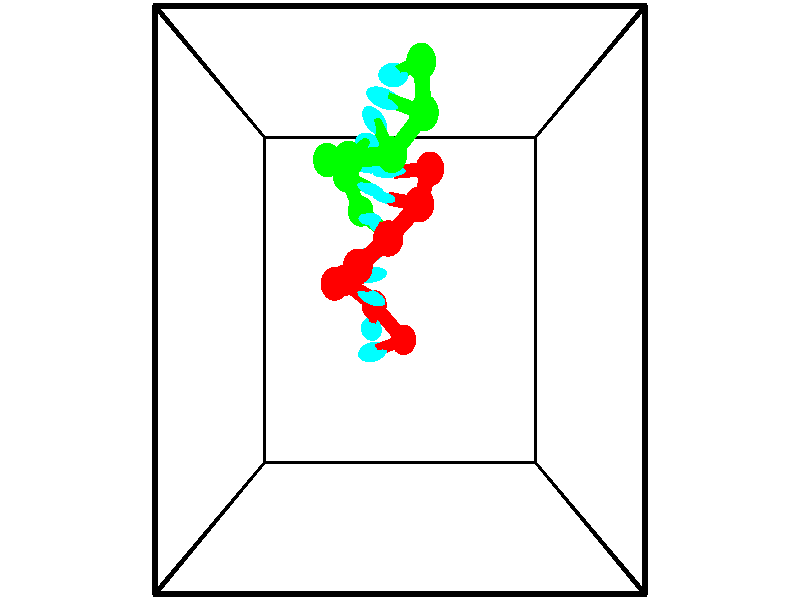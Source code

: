 // switches for output
#declare DRAW_BASES = 1; // possible values are 0, 1; only relevant for DNA ribbons
#declare DRAW_BASES_TYPE = 3; // possible values are 1, 2, 3; only relevant for DNA ribbons
#declare DRAW_FOG = 0; // set to 1 to enable fog

#include "colors.inc"

#include "transforms.inc"
background { rgb <1, 1, 1>}

#default {
   normal{
       ripples 0.25
       frequency 0.20
       turbulence 0.2
       lambda 5
   }
	finish {
		phong 0.1
		phong_size 40.
	}
}

// original window dimensions: 1024x640


// camera settings

camera {
	sky <-0, 1, 0>
	up <-0, 1, 0>
	right 1.6 * <1, 0, 0>
	location <2.5, 2.5, 11.1562>
	look_at <2.5, 2.5, 2.5>
	direction <0, 0, -8.6562>
	angle 67.0682
}


# declare cpy_camera_pos = <2.5, 2.5, 11.1562>;
# if (DRAW_FOG = 1)
fog {
	fog_type 2
	up vnormalize(cpy_camera_pos)
	color rgbt<1,1,1,0.3>
	distance 1e-5
	fog_alt 3e-3
	fog_offset 4
}
# end


// LIGHTS

# declare lum = 6;
global_settings {
	ambient_light rgb lum * <0.05, 0.05, 0.05>
	max_trace_level 15
}# declare cpy_direct_light_amount = 0.25;
light_source
{	1000 * <-1, -1, 1>,
	rgb lum * cpy_direct_light_amount
	parallel
}

light_source
{	1000 * <1, 1, -1>,
	rgb lum * cpy_direct_light_amount
	parallel
}

// strand 0

// nucleotide -1

// particle -1
sphere {
	<2.569654, 1.847078, -0.736140> 0.250000
	pigment { color rgbt <1,0,0,0> }
	no_shadow
}
cylinder {
	<2.230888, 1.747910, -0.547981>,  <2.027629, 1.688408, -0.435086>, 0.100000
	pigment { color rgbt <1,0,0,0> }
	no_shadow
}
cylinder {
	<2.230888, 1.747910, -0.547981>,  <2.569654, 1.847078, -0.736140>, 0.100000
	pigment { color rgbt <1,0,0,0> }
	no_shadow
}

// particle -1
sphere {
	<2.230888, 1.747910, -0.547981> 0.100000
	pigment { color rgbt <1,0,0,0> }
	no_shadow
}
sphere {
	0, 1
	scale<0.080000,0.200000,0.300000>
	matrix <0.129110, 0.762296, 0.634220,
		-0.515819, 0.597862, -0.613589,
		-0.846913, -0.247922, 0.470397,
		1.976815, 1.673533, -0.406862>
	pigment { color rgbt <0,1,1,0> }
	no_shadow
}
cylinder {
	<1.988874, 2.414655, -0.788039>,  <2.569654, 1.847078, -0.736140>, 0.130000
	pigment { color rgbt <1,0,0,0> }
	no_shadow
}

// nucleotide -1

// particle -1
sphere {
	<1.988874, 2.414655, -0.788039> 0.250000
	pigment { color rgbt <1,0,0,0> }
	no_shadow
}
cylinder {
	<1.974121, 2.204803, -0.447826>,  <1.965269, 2.078893, -0.243699>, 0.100000
	pigment { color rgbt <1,0,0,0> }
	no_shadow
}
cylinder {
	<1.974121, 2.204803, -0.447826>,  <1.988874, 2.414655, -0.788039>, 0.100000
	pigment { color rgbt <1,0,0,0> }
	no_shadow
}

// particle -1
sphere {
	<1.974121, 2.204803, -0.447826> 0.100000
	pigment { color rgbt <1,0,0,0> }
	no_shadow
}
sphere {
	0, 1
	scale<0.080000,0.200000,0.300000>
	matrix <0.205264, 0.828986, 0.520239,
		-0.978011, 0.193772, 0.077113,
		-0.036882, -0.524628, 0.850532,
		1.963056, 2.047415, -0.192667>
	pigment { color rgbt <0,1,1,0> }
	no_shadow
}
cylinder {
	<1.425387, 2.811148, -0.385940>,  <1.988874, 2.414655, -0.788039>, 0.130000
	pigment { color rgbt <1,0,0,0> }
	no_shadow
}

// nucleotide -1

// particle -1
sphere {
	<1.425387, 2.811148, -0.385940> 0.250000
	pigment { color rgbt <1,0,0,0> }
	no_shadow
}
cylinder {
	<1.735695, 2.658600, -0.184849>,  <1.921880, 2.567071, -0.064194>, 0.100000
	pigment { color rgbt <1,0,0,0> }
	no_shadow
}
cylinder {
	<1.735695, 2.658600, -0.184849>,  <1.425387, 2.811148, -0.385940>, 0.100000
	pigment { color rgbt <1,0,0,0> }
	no_shadow
}

// particle -1
sphere {
	<1.735695, 2.658600, -0.184849> 0.100000
	pigment { color rgbt <1,0,0,0> }
	no_shadow
}
sphere {
	0, 1
	scale<0.080000,0.200000,0.300000>
	matrix <0.189493, 0.900724, 0.390881,
		-0.601890, -0.207971, 0.771023,
		0.775771, -0.381371, 0.502728,
		1.968426, 2.544188, -0.034030>
	pigment { color rgbt <0,1,1,0> }
	no_shadow
}
cylinder {
	<1.344821, 2.738730, 0.461088>,  <1.425387, 2.811148, -0.385940>, 0.130000
	pigment { color rgbt <1,0,0,0> }
	no_shadow
}

// nucleotide -1

// particle -1
sphere {
	<1.344821, 2.738730, 0.461088> 0.250000
	pigment { color rgbt <1,0,0,0> }
	no_shadow
}
cylinder {
	<1.708916, 2.818008, 0.315659>,  <1.927373, 2.865575, 0.228401>, 0.100000
	pigment { color rgbt <1,0,0,0> }
	no_shadow
}
cylinder {
	<1.708916, 2.818008, 0.315659>,  <1.344821, 2.738730, 0.461088>, 0.100000
	pigment { color rgbt <1,0,0,0> }
	no_shadow
}

// particle -1
sphere {
	<1.708916, 2.818008, 0.315659> 0.100000
	pigment { color rgbt <1,0,0,0> }
	no_shadow
}
sphere {
	0, 1
	scale<0.080000,0.200000,0.300000>
	matrix <-0.005056, 0.883269, 0.468839,
		0.414055, -0.424917, 0.804987,
		0.910238, 0.198195, -0.363573,
		1.981987, 2.877467, 0.206587>
	pigment { color rgbt <0,1,1,0> }
	no_shadow
}
cylinder {
	<1.792104, 2.968206, 1.036164>,  <1.344821, 2.738730, 0.461088>, 0.130000
	pigment { color rgbt <1,0,0,0> }
	no_shadow
}

// nucleotide -1

// particle -1
sphere {
	<1.792104, 2.968206, 1.036164> 0.250000
	pigment { color rgbt <1,0,0,0> }
	no_shadow
}
cylinder {
	<1.898834, 3.089111, 0.670116>,  <1.962872, 3.161654, 0.450488>, 0.100000
	pigment { color rgbt <1,0,0,0> }
	no_shadow
}
cylinder {
	<1.898834, 3.089111, 0.670116>,  <1.792104, 2.968206, 1.036164>, 0.100000
	pigment { color rgbt <1,0,0,0> }
	no_shadow
}

// particle -1
sphere {
	<1.898834, 3.089111, 0.670116> 0.100000
	pigment { color rgbt <1,0,0,0> }
	no_shadow
}
sphere {
	0, 1
	scale<0.080000,0.200000,0.300000>
	matrix <0.118080, 0.932136, 0.342314,
		0.956484, -0.199395, 0.213027,
		0.266826, 0.302263, -0.915118,
		1.978882, 3.179790, 0.395581>
	pigment { color rgbt <0,1,1,0> }
	no_shadow
}
cylinder {
	<2.305777, 3.346819, 1.184179>,  <1.792104, 2.968206, 1.036164>, 0.130000
	pigment { color rgbt <1,0,0,0> }
	no_shadow
}

// nucleotide -1

// particle -1
sphere {
	<2.305777, 3.346819, 1.184179> 0.250000
	pigment { color rgbt <1,0,0,0> }
	no_shadow
}
cylinder {
	<2.217865, 3.466919, 0.812901>,  <2.165118, 3.538979, 0.590134>, 0.100000
	pigment { color rgbt <1,0,0,0> }
	no_shadow
}
cylinder {
	<2.217865, 3.466919, 0.812901>,  <2.305777, 3.346819, 1.184179>, 0.100000
	pigment { color rgbt <1,0,0,0> }
	no_shadow
}

// particle -1
sphere {
	<2.217865, 3.466919, 0.812901> 0.100000
	pigment { color rgbt <1,0,0,0> }
	no_shadow
}
sphere {
	0, 1
	scale<0.080000,0.200000,0.300000>
	matrix <0.300603, 0.926006, 0.228364,
		0.928081, -0.228829, -0.293773,
		-0.219779, 0.300249, -0.928196,
		2.151931, 3.556994, 0.534442>
	pigment { color rgbt <0,1,1,0> }
	no_shadow
}
cylinder {
	<2.823556, 3.837479, 1.015755>,  <2.305777, 3.346819, 1.184179>, 0.130000
	pigment { color rgbt <1,0,0,0> }
	no_shadow
}

// nucleotide -1

// particle -1
sphere {
	<2.823556, 3.837479, 1.015755> 0.250000
	pigment { color rgbt <1,0,0,0> }
	no_shadow
}
cylinder {
	<2.514763, 3.920044, 0.775276>,  <2.329487, 3.969583, 0.630989>, 0.100000
	pigment { color rgbt <1,0,0,0> }
	no_shadow
}
cylinder {
	<2.514763, 3.920044, 0.775276>,  <2.823556, 3.837479, 1.015755>, 0.100000
	pigment { color rgbt <1,0,0,0> }
	no_shadow
}

// particle -1
sphere {
	<2.514763, 3.920044, 0.775276> 0.100000
	pigment { color rgbt <1,0,0,0> }
	no_shadow
}
sphere {
	0, 1
	scale<0.080000,0.200000,0.300000>
	matrix <0.164191, 0.978463, 0.125106,
		0.614071, -0.002131, -0.789248,
		-0.771983, 0.206411, -0.601196,
		2.283168, 3.981967, 0.594917>
	pigment { color rgbt <0,1,1,0> }
	no_shadow
}
cylinder {
	<3.023126, 4.411685, 0.587375>,  <2.823556, 3.837479, 1.015755>, 0.130000
	pigment { color rgbt <1,0,0,0> }
	no_shadow
}

// nucleotide -1

// particle -1
sphere {
	<3.023126, 4.411685, 0.587375> 0.250000
	pigment { color rgbt <1,0,0,0> }
	no_shadow
}
cylinder {
	<2.626778, 4.378342, 0.629757>,  <2.388969, 4.358336, 0.655186>, 0.100000
	pigment { color rgbt <1,0,0,0> }
	no_shadow
}
cylinder {
	<2.626778, 4.378342, 0.629757>,  <3.023126, 4.411685, 0.587375>, 0.100000
	pigment { color rgbt <1,0,0,0> }
	no_shadow
}

// particle -1
sphere {
	<2.626778, 4.378342, 0.629757> 0.100000
	pigment { color rgbt <1,0,0,0> }
	no_shadow
}
sphere {
	0, 1
	scale<0.080000,0.200000,0.300000>
	matrix <-0.069085, 0.988854, 0.131887,
		-0.115768, 0.123363, -0.985586,
		-0.990871, -0.083358, 0.105955,
		2.329516, 4.353334, 0.661543>
	pigment { color rgbt <0,1,1,0> }
	no_shadow
}
// strand 1

// nucleotide -1

// particle -1
sphere {
	<2.854473, 5.825346, 1.051008> 0.250000
	pigment { color rgbt <0,1,0,0> }
	no_shadow
}
cylinder {
	<2.592974, 5.644455, 1.293694>,  <2.436074, 5.535920, 1.439305>, 0.100000
	pigment { color rgbt <0,1,0,0> }
	no_shadow
}
cylinder {
	<2.592974, 5.644455, 1.293694>,  <2.854473, 5.825346, 1.051008>, 0.100000
	pigment { color rgbt <0,1,0,0> }
	no_shadow
}

// particle -1
sphere {
	<2.592974, 5.644455, 1.293694> 0.100000
	pigment { color rgbt <0,1,0,0> }
	no_shadow
}
sphere {
	0, 1
	scale<0.080000,0.200000,0.300000>
	matrix <-0.340129, -0.540609, -0.769451,
		0.675963, -0.709388, 0.199606,
		-0.653748, -0.452228, 0.606715,
		2.396849, 5.508787, 1.475708>
	pigment { color rgbt <0,1,1,0> }
	no_shadow
}
cylinder {
	<2.899865, 5.111727, 1.049907>,  <2.854473, 5.825346, 1.051008>, 0.130000
	pigment { color rgbt <0,1,0,0> }
	no_shadow
}

// nucleotide -1

// particle -1
sphere {
	<2.899865, 5.111727, 1.049907> 0.250000
	pigment { color rgbt <0,1,0,0> }
	no_shadow
}
cylinder {
	<2.518192, 5.208115, 1.120865>,  <2.289188, 5.265947, 1.163440>, 0.100000
	pigment { color rgbt <0,1,0,0> }
	no_shadow
}
cylinder {
	<2.518192, 5.208115, 1.120865>,  <2.899865, 5.111727, 1.049907>, 0.100000
	pigment { color rgbt <0,1,0,0> }
	no_shadow
}

// particle -1
sphere {
	<2.518192, 5.208115, 1.120865> 0.100000
	pigment { color rgbt <0,1,0,0> }
	no_shadow
}
sphere {
	0, 1
	scale<0.080000,0.200000,0.300000>
	matrix <-0.286009, -0.560237, -0.777389,
		-0.087944, -0.792507, 0.603488,
		-0.954183, 0.240969, 0.177395,
		2.231937, 5.280406, 1.174083>
	pigment { color rgbt <0,1,1,0> }
	no_shadow
}
cylinder {
	<2.366850, 4.497756, 1.186688>,  <2.899865, 5.111727, 1.049907>, 0.130000
	pigment { color rgbt <0,1,0,0> }
	no_shadow
}

// nucleotide -1

// particle -1
sphere {
	<2.366850, 4.497756, 1.186688> 0.250000
	pigment { color rgbt <0,1,0,0> }
	no_shadow
}
cylinder {
	<2.196939, 4.811691, 1.006203>,  <2.094993, 5.000052, 0.897911>, 0.100000
	pigment { color rgbt <0,1,0,0> }
	no_shadow
}
cylinder {
	<2.196939, 4.811691, 1.006203>,  <2.366850, 4.497756, 1.186688>, 0.100000
	pigment { color rgbt <0,1,0,0> }
	no_shadow
}

// particle -1
sphere {
	<2.196939, 4.811691, 1.006203> 0.100000
	pigment { color rgbt <0,1,0,0> }
	no_shadow
}
sphere {
	0, 1
	scale<0.080000,0.200000,0.300000>
	matrix <-0.306753, -0.593710, -0.743916,
		-0.851744, -0.177586, 0.492946,
		-0.424776, 0.784839, -0.451214,
		2.069506, 5.047143, 0.870839>
	pigment { color rgbt <0,1,1,0> }
	no_shadow
}
cylinder {
	<1.649186, 4.445108, 1.147824>,  <2.366850, 4.497756, 1.186688>, 0.130000
	pigment { color rgbt <0,1,0,0> }
	no_shadow
}

// nucleotide -1

// particle -1
sphere {
	<1.649186, 4.445108, 1.147824> 0.250000
	pigment { color rgbt <0,1,0,0> }
	no_shadow
}
cylinder {
	<1.809595, 4.639709, 0.837341>,  <1.905841, 4.756470, 0.651052>, 0.100000
	pigment { color rgbt <0,1,0,0> }
	no_shadow
}
cylinder {
	<1.809595, 4.639709, 0.837341>,  <1.649186, 4.445108, 1.147824>, 0.100000
	pigment { color rgbt <0,1,0,0> }
	no_shadow
}

// particle -1
sphere {
	<1.809595, 4.639709, 0.837341> 0.100000
	pigment { color rgbt <0,1,0,0> }
	no_shadow
}
sphere {
	0, 1
	scale<0.080000,0.200000,0.300000>
	matrix <-0.365596, -0.691923, -0.622561,
		-0.839953, 0.533439, -0.099613,
		0.401023, 0.486503, -0.776206,
		1.929902, 4.785660, 0.604480>
	pigment { color rgbt <0,1,1,0> }
	no_shadow
}
cylinder {
	<1.219784, 4.551707, 0.525946>,  <1.649186, 4.445108, 1.147824>, 0.130000
	pigment { color rgbt <0,1,0,0> }
	no_shadow
}

// nucleotide -1

// particle -1
sphere {
	<1.219784, 4.551707, 0.525946> 0.250000
	pigment { color rgbt <0,1,0,0> }
	no_shadow
}
cylinder {
	<1.601345, 4.531982, 0.407532>,  <1.830282, 4.520148, 0.336483>, 0.100000
	pigment { color rgbt <0,1,0,0> }
	no_shadow
}
cylinder {
	<1.601345, 4.531982, 0.407532>,  <1.219784, 4.551707, 0.525946>, 0.100000
	pigment { color rgbt <0,1,0,0> }
	no_shadow
}

// particle -1
sphere {
	<1.601345, 4.531982, 0.407532> 0.100000
	pigment { color rgbt <0,1,0,0> }
	no_shadow
}
sphere {
	0, 1
	scale<0.080000,0.200000,0.300000>
	matrix <-0.221438, -0.781441, -0.583365,
		-0.202568, 0.622027, -0.756339,
		0.953903, -0.049311, -0.296036,
		1.887516, 4.517189, 0.318721>
	pigment { color rgbt <0,1,1,0> }
	no_shadow
}
cylinder {
	<1.478295, 4.453853, -0.265728>,  <1.219784, 4.551707, 0.525946>, 0.130000
	pigment { color rgbt <0,1,0,0> }
	no_shadow
}

// nucleotide -1

// particle -1
sphere {
	<1.478295, 4.453853, -0.265728> 0.250000
	pigment { color rgbt <0,1,0,0> }
	no_shadow
}
cylinder {
	<1.757469, 4.299927, -0.024132>,  <1.924974, 4.207571, 0.120826>, 0.100000
	pigment { color rgbt <0,1,0,0> }
	no_shadow
}
cylinder {
	<1.757469, 4.299927, -0.024132>,  <1.478295, 4.453853, -0.265728>, 0.100000
	pigment { color rgbt <0,1,0,0> }
	no_shadow
}

// particle -1
sphere {
	<1.757469, 4.299927, -0.024132> 0.100000
	pigment { color rgbt <0,1,0,0> }
	no_shadow
}
sphere {
	0, 1
	scale<0.080000,0.200000,0.300000>
	matrix <-0.187464, -0.912131, -0.364519,
		0.691190, 0.141184, -0.708747,
		0.697935, -0.384816, 0.603989,
		1.966850, 4.184482, 0.157065>
	pigment { color rgbt <0,1,1,0> }
	no_shadow
}
cylinder {
	<1.730947, 3.945285, -0.642243>,  <1.478295, 4.453853, -0.265728>, 0.130000
	pigment { color rgbt <0,1,0,0> }
	no_shadow
}

// nucleotide -1

// particle -1
sphere {
	<1.730947, 3.945285, -0.642243> 0.250000
	pigment { color rgbt <0,1,0,0> }
	no_shadow
}
cylinder {
	<1.849592, 3.834213, -0.276749>,  <1.920780, 3.767570, -0.057452>, 0.100000
	pigment { color rgbt <0,1,0,0> }
	no_shadow
}
cylinder {
	<1.849592, 3.834213, -0.276749>,  <1.730947, 3.945285, -0.642243>, 0.100000
	pigment { color rgbt <0,1,0,0> }
	no_shadow
}

// particle -1
sphere {
	<1.849592, 3.834213, -0.276749> 0.100000
	pigment { color rgbt <0,1,0,0> }
	no_shadow
}
sphere {
	0, 1
	scale<0.080000,0.200000,0.300000>
	matrix <0.040597, -0.952263, -0.302567,
		0.954134, 0.126841, -0.271182,
		0.296614, -0.277680, 0.913736,
		1.938576, 3.750909, -0.002628>
	pigment { color rgbt <0,1,1,0> }
	no_shadow
}
cylinder {
	<2.293071, 3.560678, -0.816855>,  <1.730947, 3.945285, -0.642243>, 0.130000
	pigment { color rgbt <0,1,0,0> }
	no_shadow
}

// nucleotide -1

// particle -1
sphere {
	<2.293071, 3.560678, -0.816855> 0.250000
	pigment { color rgbt <0,1,0,0> }
	no_shadow
}
cylinder {
	<2.204277, 3.419083, -0.453445>,  <2.151000, 3.334125, -0.235400>, 0.100000
	pigment { color rgbt <0,1,0,0> }
	no_shadow
}
cylinder {
	<2.204277, 3.419083, -0.453445>,  <2.293071, 3.560678, -0.816855>, 0.100000
	pigment { color rgbt <0,1,0,0> }
	no_shadow
}

// particle -1
sphere {
	<2.204277, 3.419083, -0.453445> 0.100000
	pigment { color rgbt <0,1,0,0> }
	no_shadow
}
sphere {
	0, 1
	scale<0.080000,0.200000,0.300000>
	matrix <0.268345, -0.917969, -0.292102,
		0.937397, 0.178955, 0.298767,
		-0.221986, -0.353989, 0.908523,
		2.137681, 3.312886, -0.180888>
	pigment { color rgbt <0,1,1,0> }
	no_shadow
}
// box output
cylinder {
	<0.000000, 0.000000, 0.000000>,  <5.000000, 0.000000, 0.000000>, 0.025000
	pigment { color rgbt <0,0,0,0> }
	no_shadow
}
cylinder {
	<0.000000, 0.000000, 0.000000>,  <0.000000, 5.000000, 0.000000>, 0.025000
	pigment { color rgbt <0,0,0,0> }
	no_shadow
}
cylinder {
	<0.000000, 0.000000, 0.000000>,  <0.000000, 0.000000, 5.000000>, 0.025000
	pigment { color rgbt <0,0,0,0> }
	no_shadow
}
cylinder {
	<5.000000, 5.000000, 5.000000>,  <0.000000, 5.000000, 5.000000>, 0.025000
	pigment { color rgbt <0,0,0,0> }
	no_shadow
}
cylinder {
	<5.000000, 5.000000, 5.000000>,  <5.000000, 0.000000, 5.000000>, 0.025000
	pigment { color rgbt <0,0,0,0> }
	no_shadow
}
cylinder {
	<5.000000, 5.000000, 5.000000>,  <5.000000, 5.000000, 0.000000>, 0.025000
	pigment { color rgbt <0,0,0,0> }
	no_shadow
}
cylinder {
	<0.000000, 0.000000, 5.000000>,  <0.000000, 5.000000, 5.000000>, 0.025000
	pigment { color rgbt <0,0,0,0> }
	no_shadow
}
cylinder {
	<0.000000, 0.000000, 5.000000>,  <5.000000, 0.000000, 5.000000>, 0.025000
	pigment { color rgbt <0,0,0,0> }
	no_shadow
}
cylinder {
	<5.000000, 5.000000, 0.000000>,  <0.000000, 5.000000, 0.000000>, 0.025000
	pigment { color rgbt <0,0,0,0> }
	no_shadow
}
cylinder {
	<5.000000, 5.000000, 0.000000>,  <5.000000, 0.000000, 0.000000>, 0.025000
	pigment { color rgbt <0,0,0,0> }
	no_shadow
}
cylinder {
	<5.000000, 0.000000, 5.000000>,  <5.000000, 0.000000, 0.000000>, 0.025000
	pigment { color rgbt <0,0,0,0> }
	no_shadow
}
cylinder {
	<0.000000, 5.000000, 0.000000>,  <0.000000, 5.000000, 5.000000>, 0.025000
	pigment { color rgbt <0,0,0,0> }
	no_shadow
}
// end of box output
